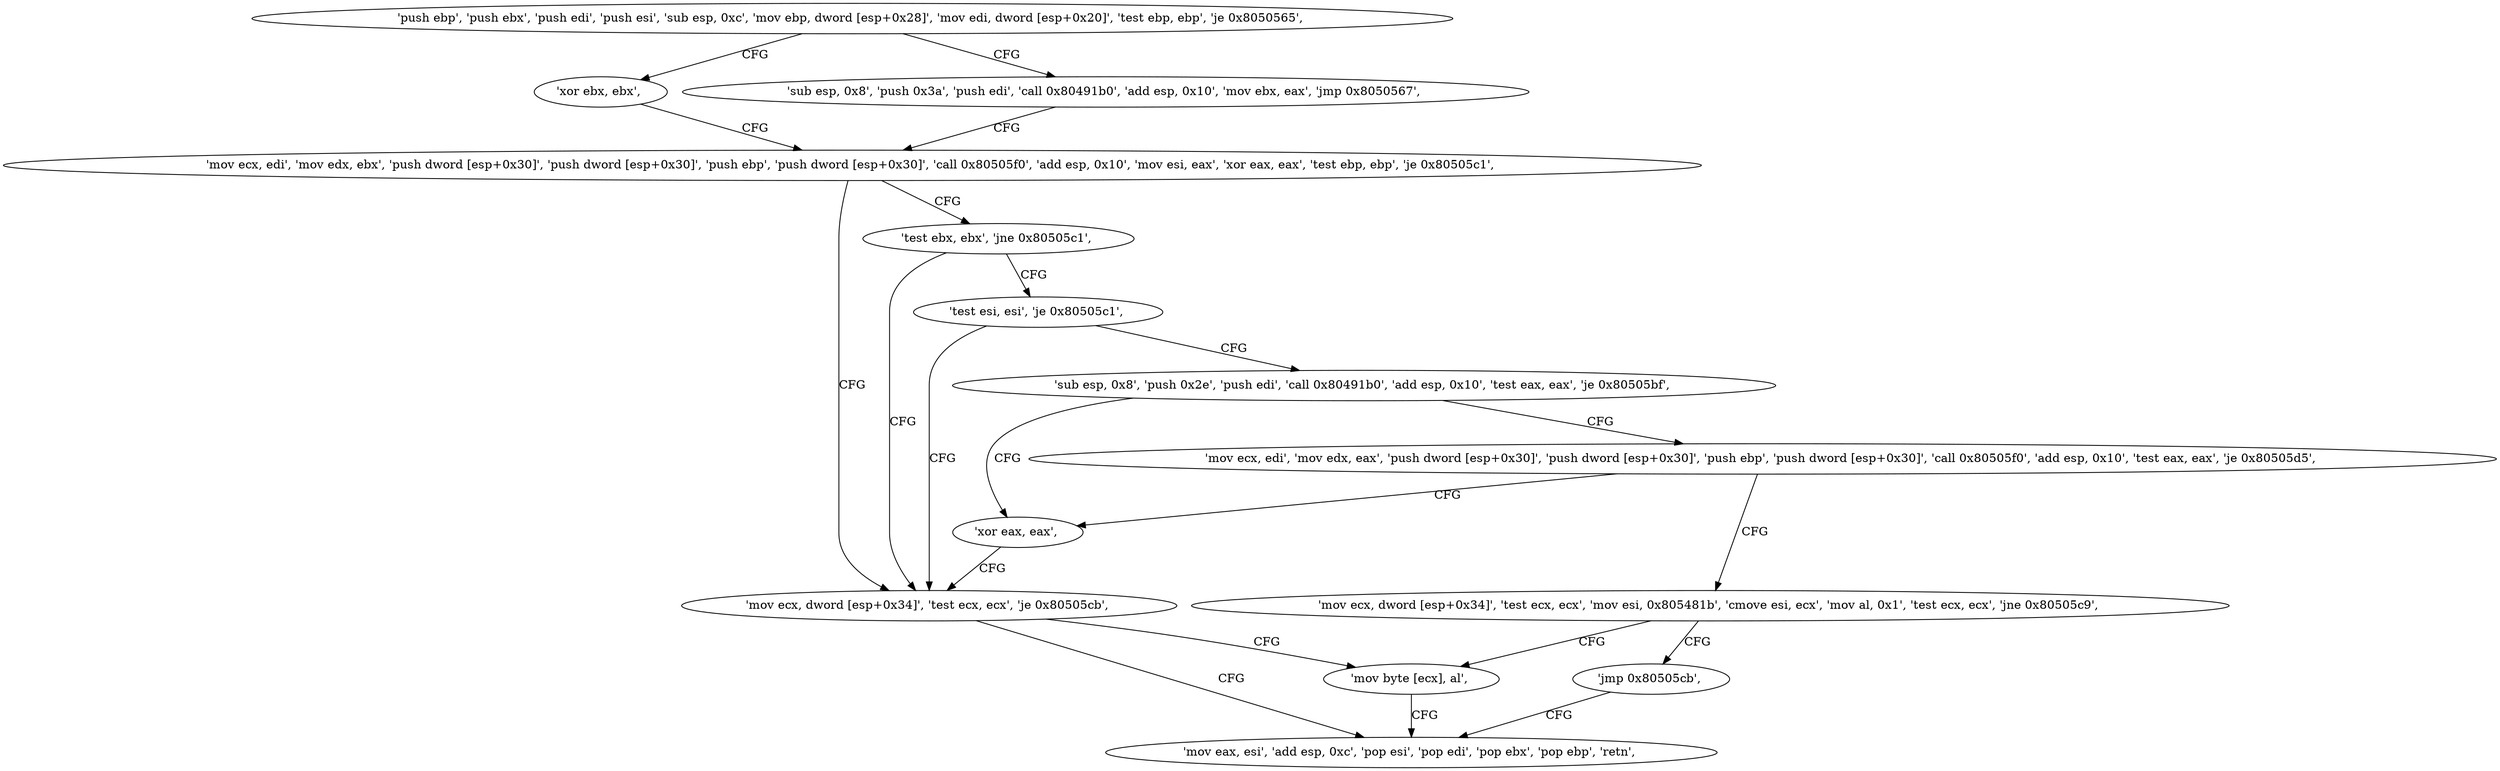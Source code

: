 digraph "func" {
"134546752" [label = "'push ebp', 'push ebx', 'push edi', 'push esi', 'sub esp, 0xc', 'mov ebp, dword [esp+0x28]', 'mov edi, dword [esp+0x20]', 'test ebp, ebp', 'je 0x8050565', " ]
"134546789" [label = "'xor ebx, ebx', " ]
"134546771" [label = "'sub esp, 0x8', 'push 0x3a', 'push edi', 'call 0x80491b0', 'add esp, 0x10', 'mov ebx, eax', 'jmp 0x8050567', " ]
"134546791" [label = "'mov ecx, edi', 'mov edx, ebx', 'push dword [esp+0x30]', 'push dword [esp+0x30]', 'push ebp', 'push dword [esp+0x30]', 'call 0x80505f0', 'add esp, 0x10', 'mov esi, eax', 'xor eax, eax', 'test ebp, ebp', 'je 0x80505c1', " ]
"134546881" [label = "'mov ecx, dword [esp+0x34]', 'test ecx, ecx', 'je 0x80505cb', " ]
"134546891" [label = "'mov eax, esi', 'add esp, 0xc', 'pop esi', 'pop edi', 'pop ebx', 'pop ebp', 'retn', " ]
"134546889" [label = "'mov byte [ecx], al', " ]
"134546824" [label = "'test ebx, ebx', 'jne 0x80505c1', " ]
"134546828" [label = "'test esi, esi', 'je 0x80505c1', " ]
"134546832" [label = "'sub esp, 0x8', 'push 0x2e', 'push edi', 'call 0x80491b0', 'add esp, 0x10', 'test eax, eax', 'je 0x80505bf', " ]
"134546879" [label = "'xor eax, eax', " ]
"134546850" [label = "'mov ecx, edi', 'mov edx, eax', 'push dword [esp+0x30]', 'push dword [esp+0x30]', 'push ebp', 'push dword [esp+0x30]', 'call 0x80505f0', 'add esp, 0x10', 'test eax, eax', 'je 0x80505d5', " ]
"134546901" [label = "'mov ecx, dword [esp+0x34]', 'test ecx, ecx', 'mov esi, 0x805481b', 'cmove esi, ecx', 'mov al, 0x1', 'test ecx, ecx', 'jne 0x80505c9', " ]
"134546921" [label = "'jmp 0x80505cb', " ]
"134546752" -> "134546789" [ label = "CFG" ]
"134546752" -> "134546771" [ label = "CFG" ]
"134546789" -> "134546791" [ label = "CFG" ]
"134546771" -> "134546791" [ label = "CFG" ]
"134546791" -> "134546881" [ label = "CFG" ]
"134546791" -> "134546824" [ label = "CFG" ]
"134546881" -> "134546891" [ label = "CFG" ]
"134546881" -> "134546889" [ label = "CFG" ]
"134546889" -> "134546891" [ label = "CFG" ]
"134546824" -> "134546881" [ label = "CFG" ]
"134546824" -> "134546828" [ label = "CFG" ]
"134546828" -> "134546881" [ label = "CFG" ]
"134546828" -> "134546832" [ label = "CFG" ]
"134546832" -> "134546879" [ label = "CFG" ]
"134546832" -> "134546850" [ label = "CFG" ]
"134546879" -> "134546881" [ label = "CFG" ]
"134546850" -> "134546901" [ label = "CFG" ]
"134546850" -> "134546879" [ label = "CFG" ]
"134546901" -> "134546889" [ label = "CFG" ]
"134546901" -> "134546921" [ label = "CFG" ]
"134546921" -> "134546891" [ label = "CFG" ]
}
